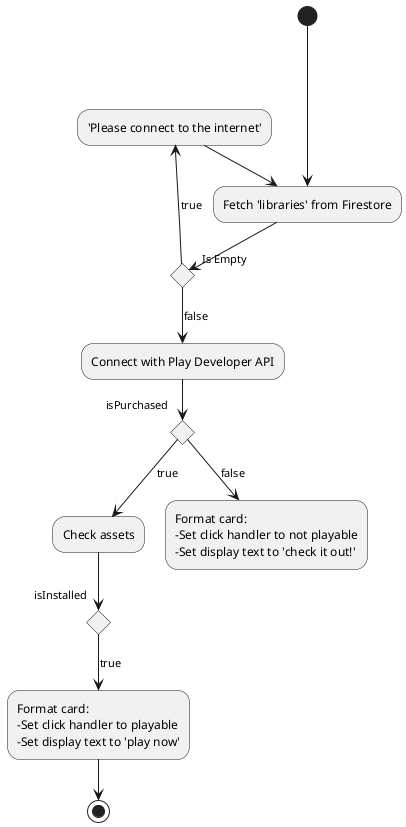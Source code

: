 @startuml
(*) -down---> "Fetch 'libraries' from Firestore" as startOff
if "Is Empty" then
  -up-> [true] "'Please connect to the internet'" as pleaseConnect

else
  -down->[false] "Connect with Play Developer API"
  if "isPurchased" then
  -down-> [true] "Check assets" as checkAssets
  else
  -down-> [false] "Format card:\n-Set click handler to not playable\n-Set display text to 'check it out!'"
  checkAssets if "isInstalled" as isInstalled then
  -down-> [true] "Format card:\n-Set click handler to playable\n-Set display text to 'play now'"
  -down-> (*)
endif

pleaseConnect --> startOff
@enduml